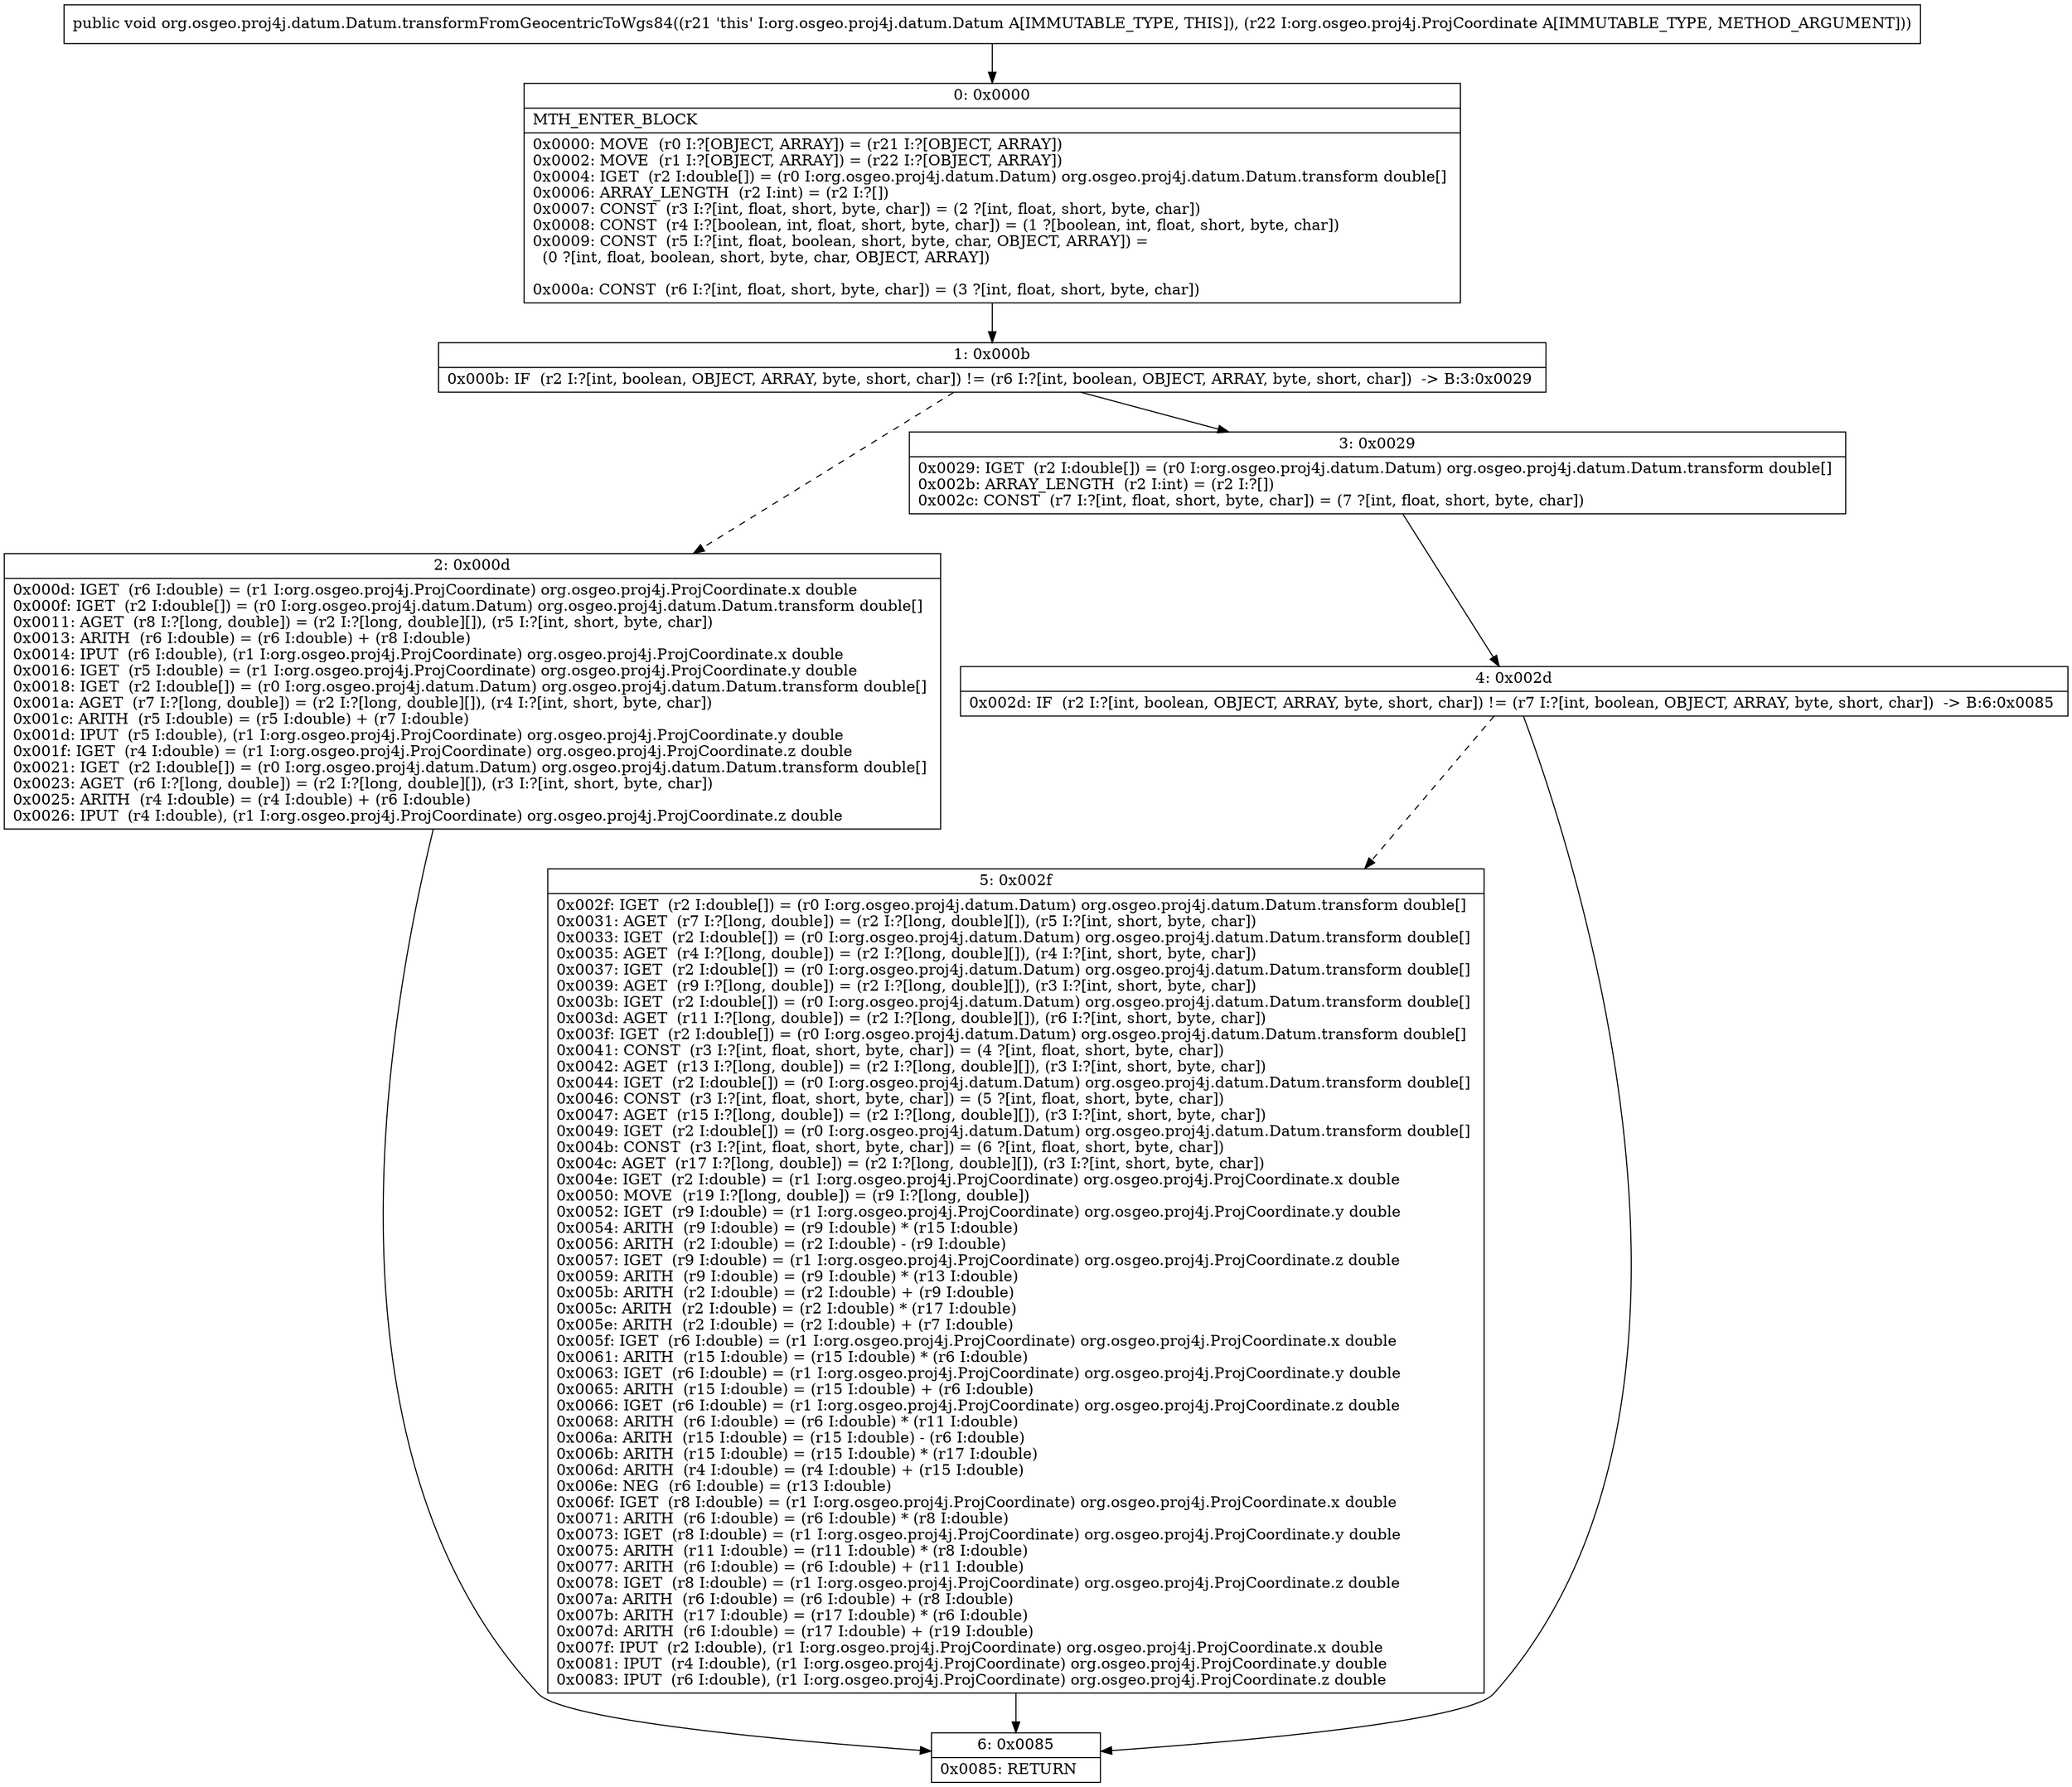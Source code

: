 digraph "CFG fororg.osgeo.proj4j.datum.Datum.transformFromGeocentricToWgs84(Lorg\/osgeo\/proj4j\/ProjCoordinate;)V" {
Node_0 [shape=record,label="{0\:\ 0x0000|MTH_ENTER_BLOCK\l|0x0000: MOVE  (r0 I:?[OBJECT, ARRAY]) = (r21 I:?[OBJECT, ARRAY]) \l0x0002: MOVE  (r1 I:?[OBJECT, ARRAY]) = (r22 I:?[OBJECT, ARRAY]) \l0x0004: IGET  (r2 I:double[]) = (r0 I:org.osgeo.proj4j.datum.Datum) org.osgeo.proj4j.datum.Datum.transform double[] \l0x0006: ARRAY_LENGTH  (r2 I:int) = (r2 I:?[]) \l0x0007: CONST  (r3 I:?[int, float, short, byte, char]) = (2 ?[int, float, short, byte, char]) \l0x0008: CONST  (r4 I:?[boolean, int, float, short, byte, char]) = (1 ?[boolean, int, float, short, byte, char]) \l0x0009: CONST  (r5 I:?[int, float, boolean, short, byte, char, OBJECT, ARRAY]) = \l  (0 ?[int, float, boolean, short, byte, char, OBJECT, ARRAY])\l \l0x000a: CONST  (r6 I:?[int, float, short, byte, char]) = (3 ?[int, float, short, byte, char]) \l}"];
Node_1 [shape=record,label="{1\:\ 0x000b|0x000b: IF  (r2 I:?[int, boolean, OBJECT, ARRAY, byte, short, char]) != (r6 I:?[int, boolean, OBJECT, ARRAY, byte, short, char])  \-\> B:3:0x0029 \l}"];
Node_2 [shape=record,label="{2\:\ 0x000d|0x000d: IGET  (r6 I:double) = (r1 I:org.osgeo.proj4j.ProjCoordinate) org.osgeo.proj4j.ProjCoordinate.x double \l0x000f: IGET  (r2 I:double[]) = (r0 I:org.osgeo.proj4j.datum.Datum) org.osgeo.proj4j.datum.Datum.transform double[] \l0x0011: AGET  (r8 I:?[long, double]) = (r2 I:?[long, double][]), (r5 I:?[int, short, byte, char]) \l0x0013: ARITH  (r6 I:double) = (r6 I:double) + (r8 I:double) \l0x0014: IPUT  (r6 I:double), (r1 I:org.osgeo.proj4j.ProjCoordinate) org.osgeo.proj4j.ProjCoordinate.x double \l0x0016: IGET  (r5 I:double) = (r1 I:org.osgeo.proj4j.ProjCoordinate) org.osgeo.proj4j.ProjCoordinate.y double \l0x0018: IGET  (r2 I:double[]) = (r0 I:org.osgeo.proj4j.datum.Datum) org.osgeo.proj4j.datum.Datum.transform double[] \l0x001a: AGET  (r7 I:?[long, double]) = (r2 I:?[long, double][]), (r4 I:?[int, short, byte, char]) \l0x001c: ARITH  (r5 I:double) = (r5 I:double) + (r7 I:double) \l0x001d: IPUT  (r5 I:double), (r1 I:org.osgeo.proj4j.ProjCoordinate) org.osgeo.proj4j.ProjCoordinate.y double \l0x001f: IGET  (r4 I:double) = (r1 I:org.osgeo.proj4j.ProjCoordinate) org.osgeo.proj4j.ProjCoordinate.z double \l0x0021: IGET  (r2 I:double[]) = (r0 I:org.osgeo.proj4j.datum.Datum) org.osgeo.proj4j.datum.Datum.transform double[] \l0x0023: AGET  (r6 I:?[long, double]) = (r2 I:?[long, double][]), (r3 I:?[int, short, byte, char]) \l0x0025: ARITH  (r4 I:double) = (r4 I:double) + (r6 I:double) \l0x0026: IPUT  (r4 I:double), (r1 I:org.osgeo.proj4j.ProjCoordinate) org.osgeo.proj4j.ProjCoordinate.z double \l}"];
Node_3 [shape=record,label="{3\:\ 0x0029|0x0029: IGET  (r2 I:double[]) = (r0 I:org.osgeo.proj4j.datum.Datum) org.osgeo.proj4j.datum.Datum.transform double[] \l0x002b: ARRAY_LENGTH  (r2 I:int) = (r2 I:?[]) \l0x002c: CONST  (r7 I:?[int, float, short, byte, char]) = (7 ?[int, float, short, byte, char]) \l}"];
Node_4 [shape=record,label="{4\:\ 0x002d|0x002d: IF  (r2 I:?[int, boolean, OBJECT, ARRAY, byte, short, char]) != (r7 I:?[int, boolean, OBJECT, ARRAY, byte, short, char])  \-\> B:6:0x0085 \l}"];
Node_5 [shape=record,label="{5\:\ 0x002f|0x002f: IGET  (r2 I:double[]) = (r0 I:org.osgeo.proj4j.datum.Datum) org.osgeo.proj4j.datum.Datum.transform double[] \l0x0031: AGET  (r7 I:?[long, double]) = (r2 I:?[long, double][]), (r5 I:?[int, short, byte, char]) \l0x0033: IGET  (r2 I:double[]) = (r0 I:org.osgeo.proj4j.datum.Datum) org.osgeo.proj4j.datum.Datum.transform double[] \l0x0035: AGET  (r4 I:?[long, double]) = (r2 I:?[long, double][]), (r4 I:?[int, short, byte, char]) \l0x0037: IGET  (r2 I:double[]) = (r0 I:org.osgeo.proj4j.datum.Datum) org.osgeo.proj4j.datum.Datum.transform double[] \l0x0039: AGET  (r9 I:?[long, double]) = (r2 I:?[long, double][]), (r3 I:?[int, short, byte, char]) \l0x003b: IGET  (r2 I:double[]) = (r0 I:org.osgeo.proj4j.datum.Datum) org.osgeo.proj4j.datum.Datum.transform double[] \l0x003d: AGET  (r11 I:?[long, double]) = (r2 I:?[long, double][]), (r6 I:?[int, short, byte, char]) \l0x003f: IGET  (r2 I:double[]) = (r0 I:org.osgeo.proj4j.datum.Datum) org.osgeo.proj4j.datum.Datum.transform double[] \l0x0041: CONST  (r3 I:?[int, float, short, byte, char]) = (4 ?[int, float, short, byte, char]) \l0x0042: AGET  (r13 I:?[long, double]) = (r2 I:?[long, double][]), (r3 I:?[int, short, byte, char]) \l0x0044: IGET  (r2 I:double[]) = (r0 I:org.osgeo.proj4j.datum.Datum) org.osgeo.proj4j.datum.Datum.transform double[] \l0x0046: CONST  (r3 I:?[int, float, short, byte, char]) = (5 ?[int, float, short, byte, char]) \l0x0047: AGET  (r15 I:?[long, double]) = (r2 I:?[long, double][]), (r3 I:?[int, short, byte, char]) \l0x0049: IGET  (r2 I:double[]) = (r0 I:org.osgeo.proj4j.datum.Datum) org.osgeo.proj4j.datum.Datum.transform double[] \l0x004b: CONST  (r3 I:?[int, float, short, byte, char]) = (6 ?[int, float, short, byte, char]) \l0x004c: AGET  (r17 I:?[long, double]) = (r2 I:?[long, double][]), (r3 I:?[int, short, byte, char]) \l0x004e: IGET  (r2 I:double) = (r1 I:org.osgeo.proj4j.ProjCoordinate) org.osgeo.proj4j.ProjCoordinate.x double \l0x0050: MOVE  (r19 I:?[long, double]) = (r9 I:?[long, double]) \l0x0052: IGET  (r9 I:double) = (r1 I:org.osgeo.proj4j.ProjCoordinate) org.osgeo.proj4j.ProjCoordinate.y double \l0x0054: ARITH  (r9 I:double) = (r9 I:double) * (r15 I:double) \l0x0056: ARITH  (r2 I:double) = (r2 I:double) \- (r9 I:double) \l0x0057: IGET  (r9 I:double) = (r1 I:org.osgeo.proj4j.ProjCoordinate) org.osgeo.proj4j.ProjCoordinate.z double \l0x0059: ARITH  (r9 I:double) = (r9 I:double) * (r13 I:double) \l0x005b: ARITH  (r2 I:double) = (r2 I:double) + (r9 I:double) \l0x005c: ARITH  (r2 I:double) = (r2 I:double) * (r17 I:double) \l0x005e: ARITH  (r2 I:double) = (r2 I:double) + (r7 I:double) \l0x005f: IGET  (r6 I:double) = (r1 I:org.osgeo.proj4j.ProjCoordinate) org.osgeo.proj4j.ProjCoordinate.x double \l0x0061: ARITH  (r15 I:double) = (r15 I:double) * (r6 I:double) \l0x0063: IGET  (r6 I:double) = (r1 I:org.osgeo.proj4j.ProjCoordinate) org.osgeo.proj4j.ProjCoordinate.y double \l0x0065: ARITH  (r15 I:double) = (r15 I:double) + (r6 I:double) \l0x0066: IGET  (r6 I:double) = (r1 I:org.osgeo.proj4j.ProjCoordinate) org.osgeo.proj4j.ProjCoordinate.z double \l0x0068: ARITH  (r6 I:double) = (r6 I:double) * (r11 I:double) \l0x006a: ARITH  (r15 I:double) = (r15 I:double) \- (r6 I:double) \l0x006b: ARITH  (r15 I:double) = (r15 I:double) * (r17 I:double) \l0x006d: ARITH  (r4 I:double) = (r4 I:double) + (r15 I:double) \l0x006e: NEG  (r6 I:double) = (r13 I:double) \l0x006f: IGET  (r8 I:double) = (r1 I:org.osgeo.proj4j.ProjCoordinate) org.osgeo.proj4j.ProjCoordinate.x double \l0x0071: ARITH  (r6 I:double) = (r6 I:double) * (r8 I:double) \l0x0073: IGET  (r8 I:double) = (r1 I:org.osgeo.proj4j.ProjCoordinate) org.osgeo.proj4j.ProjCoordinate.y double \l0x0075: ARITH  (r11 I:double) = (r11 I:double) * (r8 I:double) \l0x0077: ARITH  (r6 I:double) = (r6 I:double) + (r11 I:double) \l0x0078: IGET  (r8 I:double) = (r1 I:org.osgeo.proj4j.ProjCoordinate) org.osgeo.proj4j.ProjCoordinate.z double \l0x007a: ARITH  (r6 I:double) = (r6 I:double) + (r8 I:double) \l0x007b: ARITH  (r17 I:double) = (r17 I:double) * (r6 I:double) \l0x007d: ARITH  (r6 I:double) = (r17 I:double) + (r19 I:double) \l0x007f: IPUT  (r2 I:double), (r1 I:org.osgeo.proj4j.ProjCoordinate) org.osgeo.proj4j.ProjCoordinate.x double \l0x0081: IPUT  (r4 I:double), (r1 I:org.osgeo.proj4j.ProjCoordinate) org.osgeo.proj4j.ProjCoordinate.y double \l0x0083: IPUT  (r6 I:double), (r1 I:org.osgeo.proj4j.ProjCoordinate) org.osgeo.proj4j.ProjCoordinate.z double \l}"];
Node_6 [shape=record,label="{6\:\ 0x0085|0x0085: RETURN   \l}"];
MethodNode[shape=record,label="{public void org.osgeo.proj4j.datum.Datum.transformFromGeocentricToWgs84((r21 'this' I:org.osgeo.proj4j.datum.Datum A[IMMUTABLE_TYPE, THIS]), (r22 I:org.osgeo.proj4j.ProjCoordinate A[IMMUTABLE_TYPE, METHOD_ARGUMENT])) }"];
MethodNode -> Node_0;
Node_0 -> Node_1;
Node_1 -> Node_2[style=dashed];
Node_1 -> Node_3;
Node_2 -> Node_6;
Node_3 -> Node_4;
Node_4 -> Node_5[style=dashed];
Node_4 -> Node_6;
Node_5 -> Node_6;
}

